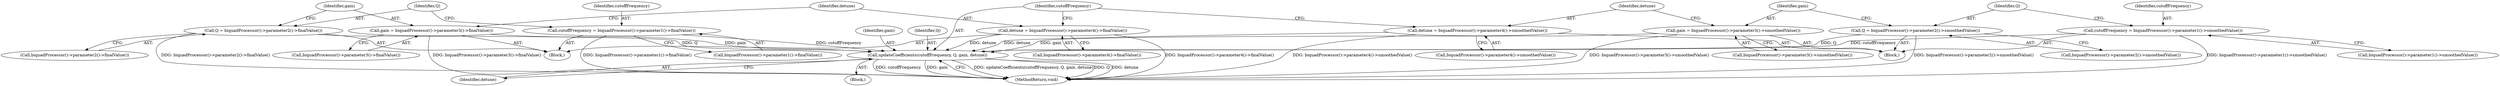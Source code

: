 digraph "0_Chrome_c391f54a210dd792f140650b886e92480d8eaf9e_2@API" {
"1000142" [label="(Call,updateCoefficients(cutoffFrequency, Q, gain, detune))"];
"1000116" [label="(Call,cutoffFrequency = biquadProcessor()->parameter1()->finalValue())"];
"1000130" [label="(Call,cutoffFrequency = biquadProcessor()->parameter1()->smoothedValue())"];
"1000133" [label="(Call,Q = biquadProcessor()->parameter2()->smoothedValue())"];
"1000119" [label="(Call,Q = biquadProcessor()->parameter2()->finalValue())"];
"1000122" [label="(Call,gain = biquadProcessor()->parameter3()->finalValue())"];
"1000136" [label="(Call,gain = biquadProcessor()->parameter3()->smoothedValue())"];
"1000125" [label="(Call,detune = biquadProcessor()->parameter4()->finalValue())"];
"1000139" [label="(Call,detune = biquadProcessor()->parameter4()->smoothedValue())"];
"1000119" [label="(Call,Q = biquadProcessor()->parameter2()->finalValue())"];
"1000135" [label="(Call,biquadProcessor()->parameter2()->smoothedValue())"];
"1000138" [label="(Call,biquadProcessor()->parameter3()->smoothedValue())"];
"1000129" [label="(Block,)"];
"1000116" [label="(Call,cutoffFrequency = biquadProcessor()->parameter1()->finalValue())"];
"1000146" [label="(Identifier,detune)"];
"1000115" [label="(Block,)"];
"1000142" [label="(Call,updateCoefficients(cutoffFrequency, Q, gain, detune))"];
"1000127" [label="(Call,biquadProcessor()->parameter4()->finalValue())"];
"1000132" [label="(Call,biquadProcessor()->parameter1()->smoothedValue())"];
"1000122" [label="(Call,gain = biquadProcessor()->parameter3()->finalValue())"];
"1000130" [label="(Call,cutoffFrequency = biquadProcessor()->parameter1()->smoothedValue())"];
"1000108" [label="(Block,)"];
"1000136" [label="(Call,gain = biquadProcessor()->parameter3()->smoothedValue())"];
"1000125" [label="(Call,detune = biquadProcessor()->parameter4()->finalValue())"];
"1000143" [label="(Identifier,cutoffFrequency)"];
"1000140" [label="(Identifier,detune)"];
"1000134" [label="(Identifier,Q)"];
"1000131" [label="(Identifier,cutoffFrequency)"];
"1000121" [label="(Call,biquadProcessor()->parameter2()->finalValue())"];
"1000133" [label="(Call,Q = biquadProcessor()->parameter2()->smoothedValue())"];
"1000141" [label="(Call,biquadProcessor()->parameter4()->smoothedValue())"];
"1000147" [label="(MethodReturn,void)"];
"1000145" [label="(Identifier,gain)"];
"1000126" [label="(Identifier,detune)"];
"1000139" [label="(Call,detune = biquadProcessor()->parameter4()->smoothedValue())"];
"1000120" [label="(Identifier,Q)"];
"1000118" [label="(Call,biquadProcessor()->parameter1()->finalValue())"];
"1000144" [label="(Identifier,Q)"];
"1000137" [label="(Identifier,gain)"];
"1000123" [label="(Identifier,gain)"];
"1000124" [label="(Call,biquadProcessor()->parameter3()->finalValue())"];
"1000117" [label="(Identifier,cutoffFrequency)"];
"1000142" -> "1000108"  [label="AST: "];
"1000142" -> "1000146"  [label="CFG: "];
"1000143" -> "1000142"  [label="AST: "];
"1000144" -> "1000142"  [label="AST: "];
"1000145" -> "1000142"  [label="AST: "];
"1000146" -> "1000142"  [label="AST: "];
"1000147" -> "1000142"  [label="CFG: "];
"1000142" -> "1000147"  [label="DDG: updateCoefficients(cutoffFrequency, Q, gain, detune)"];
"1000142" -> "1000147"  [label="DDG: Q"];
"1000142" -> "1000147"  [label="DDG: detune"];
"1000142" -> "1000147"  [label="DDG: cutoffFrequency"];
"1000142" -> "1000147"  [label="DDG: gain"];
"1000116" -> "1000142"  [label="DDG: cutoffFrequency"];
"1000130" -> "1000142"  [label="DDG: cutoffFrequency"];
"1000133" -> "1000142"  [label="DDG: Q"];
"1000119" -> "1000142"  [label="DDG: Q"];
"1000122" -> "1000142"  [label="DDG: gain"];
"1000136" -> "1000142"  [label="DDG: gain"];
"1000125" -> "1000142"  [label="DDG: detune"];
"1000139" -> "1000142"  [label="DDG: detune"];
"1000116" -> "1000115"  [label="AST: "];
"1000116" -> "1000118"  [label="CFG: "];
"1000117" -> "1000116"  [label="AST: "];
"1000118" -> "1000116"  [label="AST: "];
"1000120" -> "1000116"  [label="CFG: "];
"1000116" -> "1000147"  [label="DDG: biquadProcessor()->parameter1()->finalValue()"];
"1000130" -> "1000129"  [label="AST: "];
"1000130" -> "1000132"  [label="CFG: "];
"1000131" -> "1000130"  [label="AST: "];
"1000132" -> "1000130"  [label="AST: "];
"1000134" -> "1000130"  [label="CFG: "];
"1000130" -> "1000147"  [label="DDG: biquadProcessor()->parameter1()->smoothedValue()"];
"1000133" -> "1000129"  [label="AST: "];
"1000133" -> "1000135"  [label="CFG: "];
"1000134" -> "1000133"  [label="AST: "];
"1000135" -> "1000133"  [label="AST: "];
"1000137" -> "1000133"  [label="CFG: "];
"1000133" -> "1000147"  [label="DDG: biquadProcessor()->parameter2()->smoothedValue()"];
"1000119" -> "1000115"  [label="AST: "];
"1000119" -> "1000121"  [label="CFG: "];
"1000120" -> "1000119"  [label="AST: "];
"1000121" -> "1000119"  [label="AST: "];
"1000123" -> "1000119"  [label="CFG: "];
"1000119" -> "1000147"  [label="DDG: biquadProcessor()->parameter2()->finalValue()"];
"1000122" -> "1000115"  [label="AST: "];
"1000122" -> "1000124"  [label="CFG: "];
"1000123" -> "1000122"  [label="AST: "];
"1000124" -> "1000122"  [label="AST: "];
"1000126" -> "1000122"  [label="CFG: "];
"1000122" -> "1000147"  [label="DDG: biquadProcessor()->parameter3()->finalValue()"];
"1000136" -> "1000129"  [label="AST: "];
"1000136" -> "1000138"  [label="CFG: "];
"1000137" -> "1000136"  [label="AST: "];
"1000138" -> "1000136"  [label="AST: "];
"1000140" -> "1000136"  [label="CFG: "];
"1000136" -> "1000147"  [label="DDG: biquadProcessor()->parameter3()->smoothedValue()"];
"1000125" -> "1000115"  [label="AST: "];
"1000125" -> "1000127"  [label="CFG: "];
"1000126" -> "1000125"  [label="AST: "];
"1000127" -> "1000125"  [label="AST: "];
"1000143" -> "1000125"  [label="CFG: "];
"1000125" -> "1000147"  [label="DDG: biquadProcessor()->parameter4()->finalValue()"];
"1000139" -> "1000129"  [label="AST: "];
"1000139" -> "1000141"  [label="CFG: "];
"1000140" -> "1000139"  [label="AST: "];
"1000141" -> "1000139"  [label="AST: "];
"1000143" -> "1000139"  [label="CFG: "];
"1000139" -> "1000147"  [label="DDG: biquadProcessor()->parameter4()->smoothedValue()"];
}
